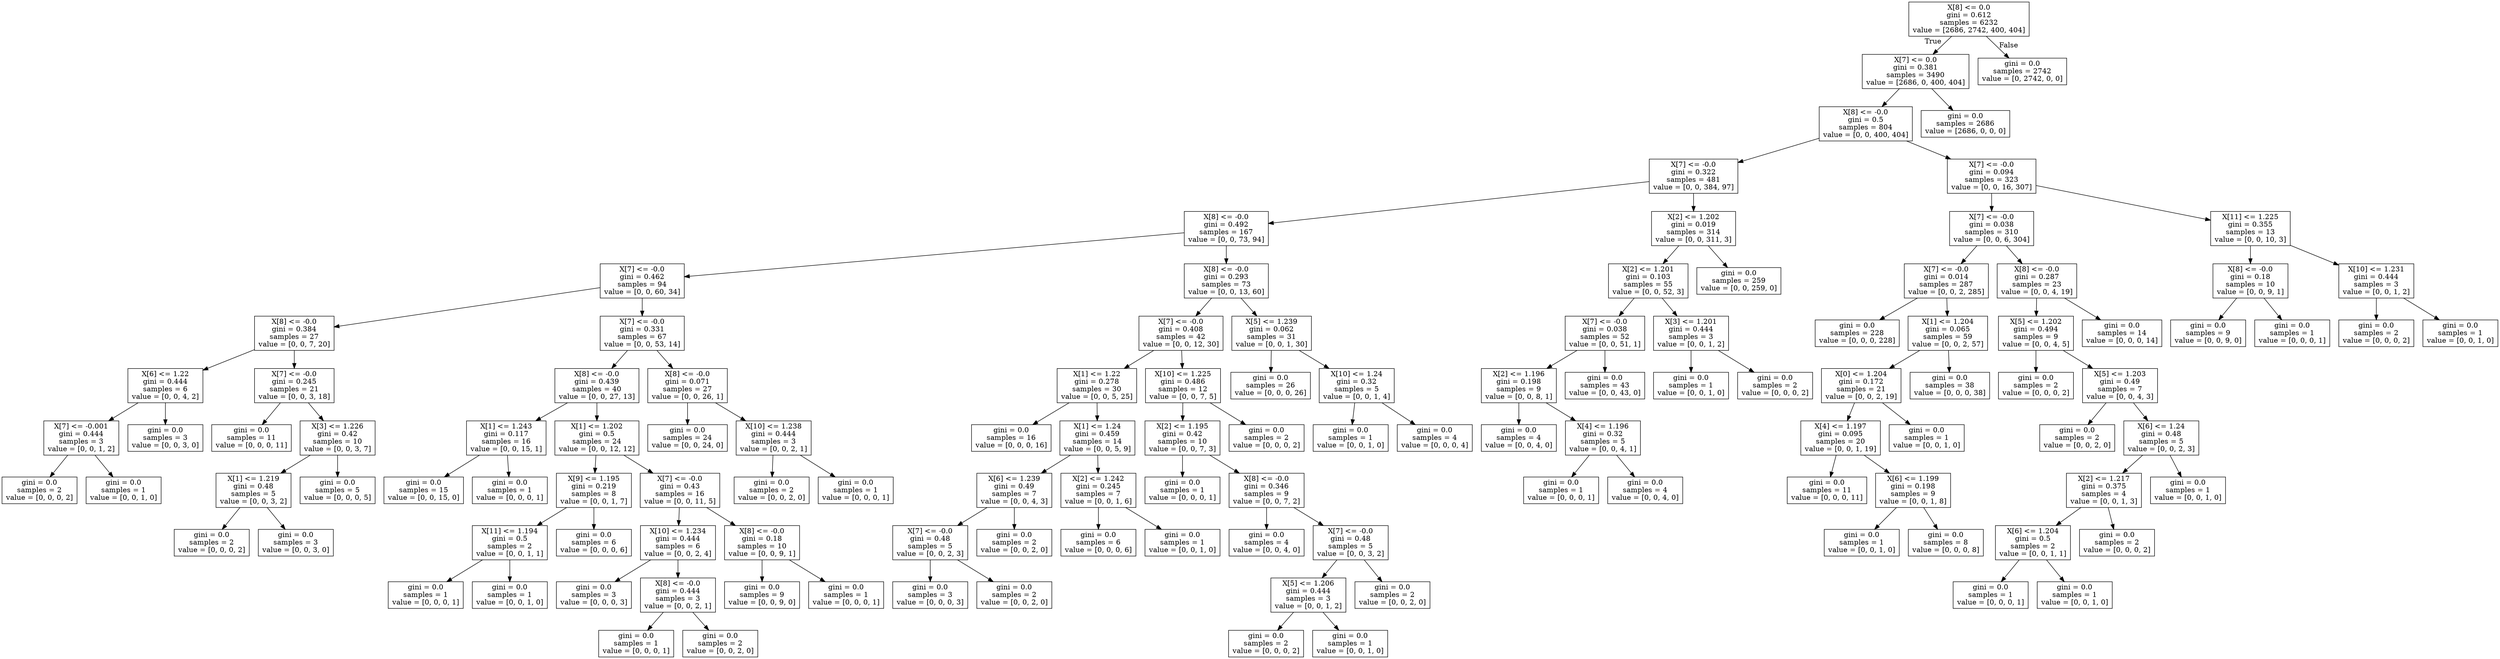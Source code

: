digraph Tree {
node [shape=box] ;
0 [label="X[8] <= 0.0\ngini = 0.612\nsamples = 6232\nvalue = [2686, 2742, 400, 404]"] ;
1 [label="X[7] <= 0.0\ngini = 0.381\nsamples = 3490\nvalue = [2686, 0, 400, 404]"] ;
0 -> 1 [labeldistance=2.5, labelangle=45, headlabel="True"] ;
2 [label="X[8] <= -0.0\ngini = 0.5\nsamples = 804\nvalue = [0, 0, 400, 404]"] ;
1 -> 2 ;
3 [label="X[7] <= -0.0\ngini = 0.322\nsamples = 481\nvalue = [0, 0, 384, 97]"] ;
2 -> 3 ;
4 [label="X[8] <= -0.0\ngini = 0.492\nsamples = 167\nvalue = [0, 0, 73, 94]"] ;
3 -> 4 ;
5 [label="X[7] <= -0.0\ngini = 0.462\nsamples = 94\nvalue = [0, 0, 60, 34]"] ;
4 -> 5 ;
6 [label="X[8] <= -0.0\ngini = 0.384\nsamples = 27\nvalue = [0, 0, 7, 20]"] ;
5 -> 6 ;
7 [label="X[6] <= 1.22\ngini = 0.444\nsamples = 6\nvalue = [0, 0, 4, 2]"] ;
6 -> 7 ;
8 [label="X[7] <= -0.001\ngini = 0.444\nsamples = 3\nvalue = [0, 0, 1, 2]"] ;
7 -> 8 ;
9 [label="gini = 0.0\nsamples = 2\nvalue = [0, 0, 0, 2]"] ;
8 -> 9 ;
10 [label="gini = 0.0\nsamples = 1\nvalue = [0, 0, 1, 0]"] ;
8 -> 10 ;
11 [label="gini = 0.0\nsamples = 3\nvalue = [0, 0, 3, 0]"] ;
7 -> 11 ;
12 [label="X[7] <= -0.0\ngini = 0.245\nsamples = 21\nvalue = [0, 0, 3, 18]"] ;
6 -> 12 ;
13 [label="gini = 0.0\nsamples = 11\nvalue = [0, 0, 0, 11]"] ;
12 -> 13 ;
14 [label="X[3] <= 1.226\ngini = 0.42\nsamples = 10\nvalue = [0, 0, 3, 7]"] ;
12 -> 14 ;
15 [label="X[1] <= 1.219\ngini = 0.48\nsamples = 5\nvalue = [0, 0, 3, 2]"] ;
14 -> 15 ;
16 [label="gini = 0.0\nsamples = 2\nvalue = [0, 0, 0, 2]"] ;
15 -> 16 ;
17 [label="gini = 0.0\nsamples = 3\nvalue = [0, 0, 3, 0]"] ;
15 -> 17 ;
18 [label="gini = 0.0\nsamples = 5\nvalue = [0, 0, 0, 5]"] ;
14 -> 18 ;
19 [label="X[7] <= -0.0\ngini = 0.331\nsamples = 67\nvalue = [0, 0, 53, 14]"] ;
5 -> 19 ;
20 [label="X[8] <= -0.0\ngini = 0.439\nsamples = 40\nvalue = [0, 0, 27, 13]"] ;
19 -> 20 ;
21 [label="X[1] <= 1.243\ngini = 0.117\nsamples = 16\nvalue = [0, 0, 15, 1]"] ;
20 -> 21 ;
22 [label="gini = 0.0\nsamples = 15\nvalue = [0, 0, 15, 0]"] ;
21 -> 22 ;
23 [label="gini = 0.0\nsamples = 1\nvalue = [0, 0, 0, 1]"] ;
21 -> 23 ;
24 [label="X[1] <= 1.202\ngini = 0.5\nsamples = 24\nvalue = [0, 0, 12, 12]"] ;
20 -> 24 ;
25 [label="X[9] <= 1.195\ngini = 0.219\nsamples = 8\nvalue = [0, 0, 1, 7]"] ;
24 -> 25 ;
26 [label="X[11] <= 1.194\ngini = 0.5\nsamples = 2\nvalue = [0, 0, 1, 1]"] ;
25 -> 26 ;
27 [label="gini = 0.0\nsamples = 1\nvalue = [0, 0, 0, 1]"] ;
26 -> 27 ;
28 [label="gini = 0.0\nsamples = 1\nvalue = [0, 0, 1, 0]"] ;
26 -> 28 ;
29 [label="gini = 0.0\nsamples = 6\nvalue = [0, 0, 0, 6]"] ;
25 -> 29 ;
30 [label="X[7] <= -0.0\ngini = 0.43\nsamples = 16\nvalue = [0, 0, 11, 5]"] ;
24 -> 30 ;
31 [label="X[10] <= 1.234\ngini = 0.444\nsamples = 6\nvalue = [0, 0, 2, 4]"] ;
30 -> 31 ;
32 [label="gini = 0.0\nsamples = 3\nvalue = [0, 0, 0, 3]"] ;
31 -> 32 ;
33 [label="X[8] <= -0.0\ngini = 0.444\nsamples = 3\nvalue = [0, 0, 2, 1]"] ;
31 -> 33 ;
34 [label="gini = 0.0\nsamples = 1\nvalue = [0, 0, 0, 1]"] ;
33 -> 34 ;
35 [label="gini = 0.0\nsamples = 2\nvalue = [0, 0, 2, 0]"] ;
33 -> 35 ;
36 [label="X[8] <= -0.0\ngini = 0.18\nsamples = 10\nvalue = [0, 0, 9, 1]"] ;
30 -> 36 ;
37 [label="gini = 0.0\nsamples = 9\nvalue = [0, 0, 9, 0]"] ;
36 -> 37 ;
38 [label="gini = 0.0\nsamples = 1\nvalue = [0, 0, 0, 1]"] ;
36 -> 38 ;
39 [label="X[8] <= -0.0\ngini = 0.071\nsamples = 27\nvalue = [0, 0, 26, 1]"] ;
19 -> 39 ;
40 [label="gini = 0.0\nsamples = 24\nvalue = [0, 0, 24, 0]"] ;
39 -> 40 ;
41 [label="X[10] <= 1.238\ngini = 0.444\nsamples = 3\nvalue = [0, 0, 2, 1]"] ;
39 -> 41 ;
42 [label="gini = 0.0\nsamples = 2\nvalue = [0, 0, 2, 0]"] ;
41 -> 42 ;
43 [label="gini = 0.0\nsamples = 1\nvalue = [0, 0, 0, 1]"] ;
41 -> 43 ;
44 [label="X[8] <= -0.0\ngini = 0.293\nsamples = 73\nvalue = [0, 0, 13, 60]"] ;
4 -> 44 ;
45 [label="X[7] <= -0.0\ngini = 0.408\nsamples = 42\nvalue = [0, 0, 12, 30]"] ;
44 -> 45 ;
46 [label="X[1] <= 1.22\ngini = 0.278\nsamples = 30\nvalue = [0, 0, 5, 25]"] ;
45 -> 46 ;
47 [label="gini = 0.0\nsamples = 16\nvalue = [0, 0, 0, 16]"] ;
46 -> 47 ;
48 [label="X[1] <= 1.24\ngini = 0.459\nsamples = 14\nvalue = [0, 0, 5, 9]"] ;
46 -> 48 ;
49 [label="X[6] <= 1.239\ngini = 0.49\nsamples = 7\nvalue = [0, 0, 4, 3]"] ;
48 -> 49 ;
50 [label="X[7] <= -0.0\ngini = 0.48\nsamples = 5\nvalue = [0, 0, 2, 3]"] ;
49 -> 50 ;
51 [label="gini = 0.0\nsamples = 3\nvalue = [0, 0, 0, 3]"] ;
50 -> 51 ;
52 [label="gini = 0.0\nsamples = 2\nvalue = [0, 0, 2, 0]"] ;
50 -> 52 ;
53 [label="gini = 0.0\nsamples = 2\nvalue = [0, 0, 2, 0]"] ;
49 -> 53 ;
54 [label="X[2] <= 1.242\ngini = 0.245\nsamples = 7\nvalue = [0, 0, 1, 6]"] ;
48 -> 54 ;
55 [label="gini = 0.0\nsamples = 6\nvalue = [0, 0, 0, 6]"] ;
54 -> 55 ;
56 [label="gini = 0.0\nsamples = 1\nvalue = [0, 0, 1, 0]"] ;
54 -> 56 ;
57 [label="X[10] <= 1.225\ngini = 0.486\nsamples = 12\nvalue = [0, 0, 7, 5]"] ;
45 -> 57 ;
58 [label="X[2] <= 1.195\ngini = 0.42\nsamples = 10\nvalue = [0, 0, 7, 3]"] ;
57 -> 58 ;
59 [label="gini = 0.0\nsamples = 1\nvalue = [0, 0, 0, 1]"] ;
58 -> 59 ;
60 [label="X[8] <= -0.0\ngini = 0.346\nsamples = 9\nvalue = [0, 0, 7, 2]"] ;
58 -> 60 ;
61 [label="gini = 0.0\nsamples = 4\nvalue = [0, 0, 4, 0]"] ;
60 -> 61 ;
62 [label="X[7] <= -0.0\ngini = 0.48\nsamples = 5\nvalue = [0, 0, 3, 2]"] ;
60 -> 62 ;
63 [label="X[5] <= 1.206\ngini = 0.444\nsamples = 3\nvalue = [0, 0, 1, 2]"] ;
62 -> 63 ;
64 [label="gini = 0.0\nsamples = 2\nvalue = [0, 0, 0, 2]"] ;
63 -> 64 ;
65 [label="gini = 0.0\nsamples = 1\nvalue = [0, 0, 1, 0]"] ;
63 -> 65 ;
66 [label="gini = 0.0\nsamples = 2\nvalue = [0, 0, 2, 0]"] ;
62 -> 66 ;
67 [label="gini = 0.0\nsamples = 2\nvalue = [0, 0, 0, 2]"] ;
57 -> 67 ;
68 [label="X[5] <= 1.239\ngini = 0.062\nsamples = 31\nvalue = [0, 0, 1, 30]"] ;
44 -> 68 ;
69 [label="gini = 0.0\nsamples = 26\nvalue = [0, 0, 0, 26]"] ;
68 -> 69 ;
70 [label="X[10] <= 1.24\ngini = 0.32\nsamples = 5\nvalue = [0, 0, 1, 4]"] ;
68 -> 70 ;
71 [label="gini = 0.0\nsamples = 1\nvalue = [0, 0, 1, 0]"] ;
70 -> 71 ;
72 [label="gini = 0.0\nsamples = 4\nvalue = [0, 0, 0, 4]"] ;
70 -> 72 ;
73 [label="X[2] <= 1.202\ngini = 0.019\nsamples = 314\nvalue = [0, 0, 311, 3]"] ;
3 -> 73 ;
74 [label="X[2] <= 1.201\ngini = 0.103\nsamples = 55\nvalue = [0, 0, 52, 3]"] ;
73 -> 74 ;
75 [label="X[7] <= -0.0\ngini = 0.038\nsamples = 52\nvalue = [0, 0, 51, 1]"] ;
74 -> 75 ;
76 [label="X[2] <= 1.196\ngini = 0.198\nsamples = 9\nvalue = [0, 0, 8, 1]"] ;
75 -> 76 ;
77 [label="gini = 0.0\nsamples = 4\nvalue = [0, 0, 4, 0]"] ;
76 -> 77 ;
78 [label="X[4] <= 1.196\ngini = 0.32\nsamples = 5\nvalue = [0, 0, 4, 1]"] ;
76 -> 78 ;
79 [label="gini = 0.0\nsamples = 1\nvalue = [0, 0, 0, 1]"] ;
78 -> 79 ;
80 [label="gini = 0.0\nsamples = 4\nvalue = [0, 0, 4, 0]"] ;
78 -> 80 ;
81 [label="gini = 0.0\nsamples = 43\nvalue = [0, 0, 43, 0]"] ;
75 -> 81 ;
82 [label="X[3] <= 1.201\ngini = 0.444\nsamples = 3\nvalue = [0, 0, 1, 2]"] ;
74 -> 82 ;
83 [label="gini = 0.0\nsamples = 1\nvalue = [0, 0, 1, 0]"] ;
82 -> 83 ;
84 [label="gini = 0.0\nsamples = 2\nvalue = [0, 0, 0, 2]"] ;
82 -> 84 ;
85 [label="gini = 0.0\nsamples = 259\nvalue = [0, 0, 259, 0]"] ;
73 -> 85 ;
86 [label="X[7] <= -0.0\ngini = 0.094\nsamples = 323\nvalue = [0, 0, 16, 307]"] ;
2 -> 86 ;
87 [label="X[7] <= -0.0\ngini = 0.038\nsamples = 310\nvalue = [0, 0, 6, 304]"] ;
86 -> 87 ;
88 [label="X[7] <= -0.0\ngini = 0.014\nsamples = 287\nvalue = [0, 0, 2, 285]"] ;
87 -> 88 ;
89 [label="gini = 0.0\nsamples = 228\nvalue = [0, 0, 0, 228]"] ;
88 -> 89 ;
90 [label="X[1] <= 1.204\ngini = 0.065\nsamples = 59\nvalue = [0, 0, 2, 57]"] ;
88 -> 90 ;
91 [label="X[0] <= 1.204\ngini = 0.172\nsamples = 21\nvalue = [0, 0, 2, 19]"] ;
90 -> 91 ;
92 [label="X[4] <= 1.197\ngini = 0.095\nsamples = 20\nvalue = [0, 0, 1, 19]"] ;
91 -> 92 ;
93 [label="gini = 0.0\nsamples = 11\nvalue = [0, 0, 0, 11]"] ;
92 -> 93 ;
94 [label="X[6] <= 1.199\ngini = 0.198\nsamples = 9\nvalue = [0, 0, 1, 8]"] ;
92 -> 94 ;
95 [label="gini = 0.0\nsamples = 1\nvalue = [0, 0, 1, 0]"] ;
94 -> 95 ;
96 [label="gini = 0.0\nsamples = 8\nvalue = [0, 0, 0, 8]"] ;
94 -> 96 ;
97 [label="gini = 0.0\nsamples = 1\nvalue = [0, 0, 1, 0]"] ;
91 -> 97 ;
98 [label="gini = 0.0\nsamples = 38\nvalue = [0, 0, 0, 38]"] ;
90 -> 98 ;
99 [label="X[8] <= -0.0\ngini = 0.287\nsamples = 23\nvalue = [0, 0, 4, 19]"] ;
87 -> 99 ;
100 [label="X[5] <= 1.202\ngini = 0.494\nsamples = 9\nvalue = [0, 0, 4, 5]"] ;
99 -> 100 ;
101 [label="gini = 0.0\nsamples = 2\nvalue = [0, 0, 0, 2]"] ;
100 -> 101 ;
102 [label="X[5] <= 1.203\ngini = 0.49\nsamples = 7\nvalue = [0, 0, 4, 3]"] ;
100 -> 102 ;
103 [label="gini = 0.0\nsamples = 2\nvalue = [0, 0, 2, 0]"] ;
102 -> 103 ;
104 [label="X[6] <= 1.24\ngini = 0.48\nsamples = 5\nvalue = [0, 0, 2, 3]"] ;
102 -> 104 ;
105 [label="X[2] <= 1.217\ngini = 0.375\nsamples = 4\nvalue = [0, 0, 1, 3]"] ;
104 -> 105 ;
106 [label="X[6] <= 1.204\ngini = 0.5\nsamples = 2\nvalue = [0, 0, 1, 1]"] ;
105 -> 106 ;
107 [label="gini = 0.0\nsamples = 1\nvalue = [0, 0, 0, 1]"] ;
106 -> 107 ;
108 [label="gini = 0.0\nsamples = 1\nvalue = [0, 0, 1, 0]"] ;
106 -> 108 ;
109 [label="gini = 0.0\nsamples = 2\nvalue = [0, 0, 0, 2]"] ;
105 -> 109 ;
110 [label="gini = 0.0\nsamples = 1\nvalue = [0, 0, 1, 0]"] ;
104 -> 110 ;
111 [label="gini = 0.0\nsamples = 14\nvalue = [0, 0, 0, 14]"] ;
99 -> 111 ;
112 [label="X[11] <= 1.225\ngini = 0.355\nsamples = 13\nvalue = [0, 0, 10, 3]"] ;
86 -> 112 ;
113 [label="X[8] <= -0.0\ngini = 0.18\nsamples = 10\nvalue = [0, 0, 9, 1]"] ;
112 -> 113 ;
114 [label="gini = 0.0\nsamples = 9\nvalue = [0, 0, 9, 0]"] ;
113 -> 114 ;
115 [label="gini = 0.0\nsamples = 1\nvalue = [0, 0, 0, 1]"] ;
113 -> 115 ;
116 [label="X[10] <= 1.231\ngini = 0.444\nsamples = 3\nvalue = [0, 0, 1, 2]"] ;
112 -> 116 ;
117 [label="gini = 0.0\nsamples = 2\nvalue = [0, 0, 0, 2]"] ;
116 -> 117 ;
118 [label="gini = 0.0\nsamples = 1\nvalue = [0, 0, 1, 0]"] ;
116 -> 118 ;
119 [label="gini = 0.0\nsamples = 2686\nvalue = [2686, 0, 0, 0]"] ;
1 -> 119 ;
120 [label="gini = 0.0\nsamples = 2742\nvalue = [0, 2742, 0, 0]"] ;
0 -> 120 [labeldistance=2.5, labelangle=-45, headlabel="False"] ;
}